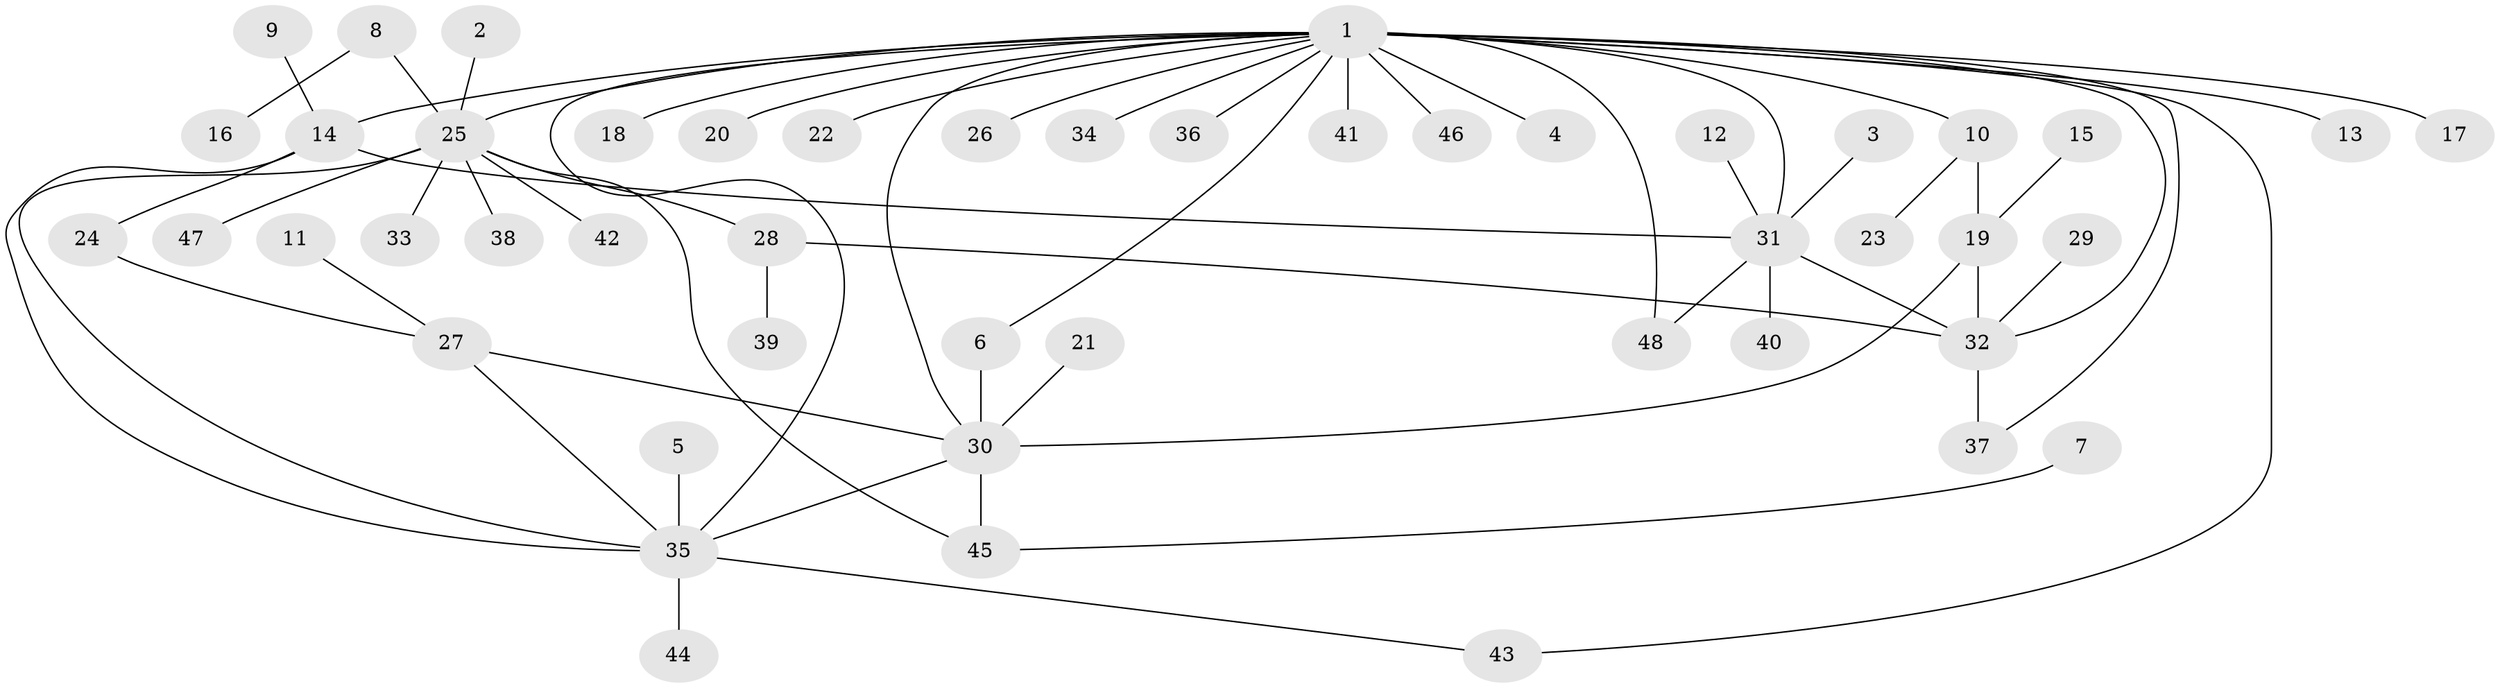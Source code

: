 // original degree distribution, {3: 0.14583333333333334, 28: 0.010416666666666666, 14: 0.010416666666666666, 1: 0.5, 2: 0.23958333333333334, 6: 0.010416666666666666, 9: 0.020833333333333332, 10: 0.010416666666666666, 5: 0.010416666666666666, 7: 0.010416666666666666, 4: 0.03125}
// Generated by graph-tools (version 1.1) at 2025/26/03/09/25 03:26:02]
// undirected, 48 vertices, 62 edges
graph export_dot {
graph [start="1"]
  node [color=gray90,style=filled];
  1;
  2;
  3;
  4;
  5;
  6;
  7;
  8;
  9;
  10;
  11;
  12;
  13;
  14;
  15;
  16;
  17;
  18;
  19;
  20;
  21;
  22;
  23;
  24;
  25;
  26;
  27;
  28;
  29;
  30;
  31;
  32;
  33;
  34;
  35;
  36;
  37;
  38;
  39;
  40;
  41;
  42;
  43;
  44;
  45;
  46;
  47;
  48;
  1 -- 4 [weight=1.0];
  1 -- 6 [weight=1.0];
  1 -- 10 [weight=1.0];
  1 -- 13 [weight=1.0];
  1 -- 14 [weight=1.0];
  1 -- 17 [weight=1.0];
  1 -- 18 [weight=1.0];
  1 -- 20 [weight=1.0];
  1 -- 22 [weight=1.0];
  1 -- 25 [weight=1.0];
  1 -- 26 [weight=1.0];
  1 -- 30 [weight=1.0];
  1 -- 31 [weight=2.0];
  1 -- 32 [weight=1.0];
  1 -- 34 [weight=1.0];
  1 -- 35 [weight=1.0];
  1 -- 36 [weight=1.0];
  1 -- 37 [weight=1.0];
  1 -- 41 [weight=1.0];
  1 -- 43 [weight=1.0];
  1 -- 46 [weight=1.0];
  1 -- 48 [weight=1.0];
  2 -- 25 [weight=1.0];
  3 -- 31 [weight=1.0];
  5 -- 35 [weight=1.0];
  6 -- 30 [weight=1.0];
  7 -- 45 [weight=1.0];
  8 -- 16 [weight=1.0];
  8 -- 25 [weight=1.0];
  9 -- 14 [weight=1.0];
  10 -- 19 [weight=1.0];
  10 -- 23 [weight=1.0];
  11 -- 27 [weight=1.0];
  12 -- 31 [weight=1.0];
  14 -- 24 [weight=1.0];
  14 -- 31 [weight=1.0];
  14 -- 35 [weight=1.0];
  15 -- 19 [weight=1.0];
  19 -- 30 [weight=1.0];
  19 -- 32 [weight=1.0];
  21 -- 30 [weight=1.0];
  24 -- 27 [weight=1.0];
  25 -- 28 [weight=2.0];
  25 -- 33 [weight=1.0];
  25 -- 35 [weight=1.0];
  25 -- 38 [weight=1.0];
  25 -- 42 [weight=1.0];
  25 -- 45 [weight=1.0];
  25 -- 47 [weight=2.0];
  27 -- 30 [weight=1.0];
  27 -- 35 [weight=1.0];
  28 -- 32 [weight=1.0];
  28 -- 39 [weight=1.0];
  29 -- 32 [weight=1.0];
  30 -- 35 [weight=1.0];
  30 -- 45 [weight=1.0];
  31 -- 32 [weight=1.0];
  31 -- 40 [weight=1.0];
  31 -- 48 [weight=1.0];
  32 -- 37 [weight=1.0];
  35 -- 43 [weight=1.0];
  35 -- 44 [weight=1.0];
}

